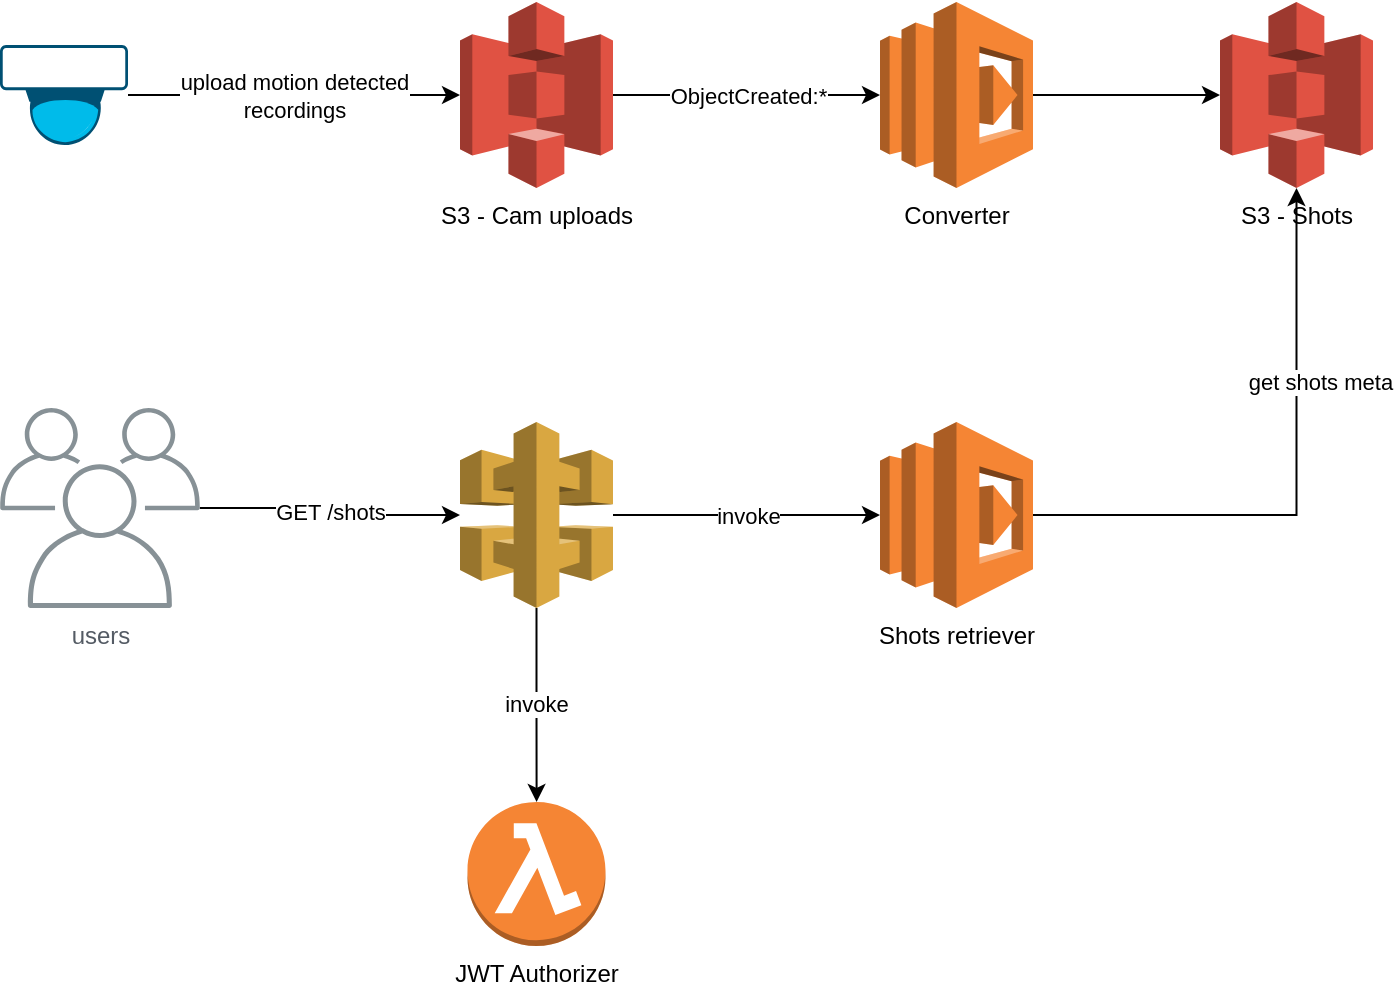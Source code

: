 <mxfile version="16.4.0" type="device"><diagram id="YGKAR9w0Y0oZE-WQWPhY" name="Page-1"><mxGraphModel dx="2256" dy="977" grid="1" gridSize="10" guides="1" tooltips="1" connect="1" arrows="1" fold="1" page="1" pageScale="1" pageWidth="850" pageHeight="1100" math="0" shadow="0"><root><mxCell id="0"/><mxCell id="1" parent="0"/><mxCell id="SlkSqKuemWbWOWg9rc0f-4" value="ObjectCreated:*" style="edgeStyle=orthogonalEdgeStyle;rounded=0;orthogonalLoop=1;jettySize=auto;html=1;labelBackgroundColor=default;" edge="1" parent="1" source="SlkSqKuemWbWOWg9rc0f-1" target="SlkSqKuemWbWOWg9rc0f-2"><mxGeometry relative="1" as="geometry"/></mxCell><mxCell id="SlkSqKuemWbWOWg9rc0f-1" value="S3 - Cam uploads" style="outlineConnect=0;dashed=0;verticalLabelPosition=bottom;verticalAlign=top;align=center;html=1;shape=mxgraph.aws3.s3;fillColor=#E05243;gradientColor=none;" vertex="1" parent="1"><mxGeometry x="120" y="240" width="76.5" height="93" as="geometry"/></mxCell><mxCell id="SlkSqKuemWbWOWg9rc0f-5" style="edgeStyle=orthogonalEdgeStyle;rounded=0;orthogonalLoop=1;jettySize=auto;html=1;" edge="1" parent="1" source="SlkSqKuemWbWOWg9rc0f-2" target="SlkSqKuemWbWOWg9rc0f-3"><mxGeometry relative="1" as="geometry"/></mxCell><mxCell id="SlkSqKuemWbWOWg9rc0f-2" value="Converter" style="outlineConnect=0;dashed=0;verticalLabelPosition=bottom;verticalAlign=top;align=center;html=1;shape=mxgraph.aws3.lambda;fillColor=#F58534;gradientColor=none;" vertex="1" parent="1"><mxGeometry x="330" y="240" width="76.5" height="93" as="geometry"/></mxCell><mxCell id="SlkSqKuemWbWOWg9rc0f-3" value="S3 - Shots" style="outlineConnect=0;dashed=0;verticalLabelPosition=bottom;verticalAlign=top;align=center;html=1;shape=mxgraph.aws3.s3;fillColor=#E05243;gradientColor=none;" vertex="1" parent="1"><mxGeometry x="500" y="240" width="76.5" height="93" as="geometry"/></mxCell><mxCell id="SlkSqKuemWbWOWg9rc0f-12" value="get shots meta" style="edgeStyle=orthogonalEdgeStyle;rounded=0;orthogonalLoop=1;jettySize=auto;html=1;labelBackgroundColor=default;" edge="1" parent="1" source="SlkSqKuemWbWOWg9rc0f-8" target="SlkSqKuemWbWOWg9rc0f-3"><mxGeometry x="0.343" y="-12" relative="1" as="geometry"><mxPoint x="560" y="496.5" as="targetPoint"/><mxPoint as="offset"/></mxGeometry></mxCell><mxCell id="SlkSqKuemWbWOWg9rc0f-14" value="invoke" style="edgeStyle=orthogonalEdgeStyle;rounded=0;orthogonalLoop=1;jettySize=auto;html=1;" edge="1" parent="1" source="SlkSqKuemWbWOWg9rc0f-9" target="SlkSqKuemWbWOWg9rc0f-13"><mxGeometry relative="1" as="geometry"/></mxCell><mxCell id="SlkSqKuemWbWOWg9rc0f-8" value="Shots retriever" style="outlineConnect=0;dashed=0;verticalLabelPosition=bottom;verticalAlign=top;align=center;html=1;shape=mxgraph.aws3.lambda;fillColor=#F58534;gradientColor=none;" vertex="1" parent="1"><mxGeometry x="330" y="450" width="76.5" height="93" as="geometry"/></mxCell><mxCell id="SlkSqKuemWbWOWg9rc0f-10" value="invoke" style="edgeStyle=orthogonalEdgeStyle;rounded=0;orthogonalLoop=1;jettySize=auto;html=1;labelBackgroundColor=default;" edge="1" parent="1" source="SlkSqKuemWbWOWg9rc0f-9" target="SlkSqKuemWbWOWg9rc0f-8"><mxGeometry relative="1" as="geometry"/></mxCell><mxCell id="SlkSqKuemWbWOWg9rc0f-9" value="" style="outlineConnect=0;dashed=0;verticalLabelPosition=bottom;verticalAlign=top;align=center;html=1;shape=mxgraph.aws3.api_gateway;fillColor=#D9A741;gradientColor=none;" vertex="1" parent="1"><mxGeometry x="120" y="450" width="76.5" height="93" as="geometry"/></mxCell><mxCell id="SlkSqKuemWbWOWg9rc0f-13" value="JWT Authorizer" style="outlineConnect=0;dashed=0;verticalLabelPosition=bottom;verticalAlign=top;align=center;html=1;shape=mxgraph.aws3.lambda_function;fillColor=#F58534;gradientColor=none;" vertex="1" parent="1"><mxGeometry x="123.75" y="640" width="69" height="72" as="geometry"/></mxCell><mxCell id="SlkSqKuemWbWOWg9rc0f-16" value="GET /shots" style="edgeStyle=orthogonalEdgeStyle;rounded=0;orthogonalLoop=1;jettySize=auto;html=1;" edge="1" parent="1" source="SlkSqKuemWbWOWg9rc0f-15" target="SlkSqKuemWbWOWg9rc0f-9"><mxGeometry relative="1" as="geometry"/></mxCell><mxCell id="SlkSqKuemWbWOWg9rc0f-15" value="users" style="sketch=0;outlineConnect=0;gradientColor=none;fontColor=#545B64;strokeColor=none;fillColor=#879196;dashed=0;verticalLabelPosition=bottom;verticalAlign=top;align=center;html=1;fontSize=12;fontStyle=0;aspect=fixed;shape=mxgraph.aws4.illustration_users;pointerEvents=1" vertex="1" parent="1"><mxGeometry x="-110" y="443" width="100" height="100" as="geometry"/></mxCell><mxCell id="SlkSqKuemWbWOWg9rc0f-18" value="upload motion detected&lt;br&gt;recordings" style="edgeStyle=orthogonalEdgeStyle;rounded=0;orthogonalLoop=1;jettySize=auto;html=1;entryX=0;entryY=0.5;entryDx=0;entryDy=0;entryPerimeter=0;labelBackgroundColor=default;" edge="1" parent="1" source="SlkSqKuemWbWOWg9rc0f-17" target="SlkSqKuemWbWOWg9rc0f-1"><mxGeometry relative="1" as="geometry"/></mxCell><mxCell id="SlkSqKuemWbWOWg9rc0f-17" value="" style="points=[[0.015,0.015,0],[0.5,0,0],[0.985,0.015,0],[1,0.22,0],[0.985,0.43,0],[0.73,0.85,0],[0.5,1,0],[0.285,0.85,0],[0.015,0.43,0],[0,0.22,0]];verticalLabelPosition=bottom;sketch=0;html=1;verticalAlign=top;aspect=fixed;align=center;pointerEvents=1;shape=mxgraph.cisco19.surveillance_camera;fillColor=#005073;strokeColor=none;" vertex="1" parent="1"><mxGeometry x="-110" y="261.5" width="64" height="50" as="geometry"/></mxCell></root></mxGraphModel></diagram></mxfile>
